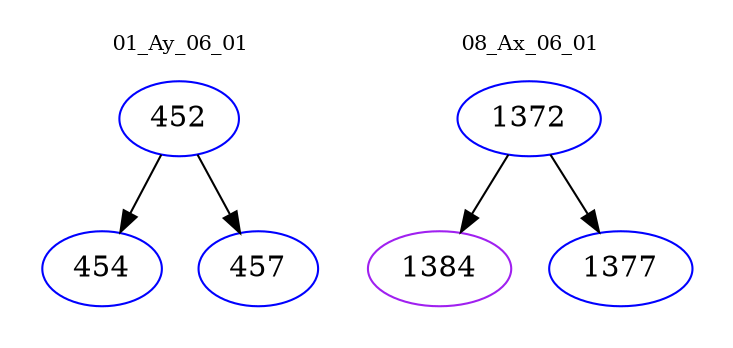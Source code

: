 digraph{
subgraph cluster_0 {
color = white
label = "01_Ay_06_01";
fontsize=10;
T0_452 [label="452", color="blue"]
T0_452 -> T0_454 [color="black"]
T0_454 [label="454", color="blue"]
T0_452 -> T0_457 [color="black"]
T0_457 [label="457", color="blue"]
}
subgraph cluster_1 {
color = white
label = "08_Ax_06_01";
fontsize=10;
T1_1372 [label="1372", color="blue"]
T1_1372 -> T1_1384 [color="black"]
T1_1384 [label="1384", color="purple"]
T1_1372 -> T1_1377 [color="black"]
T1_1377 [label="1377", color="blue"]
}
}
